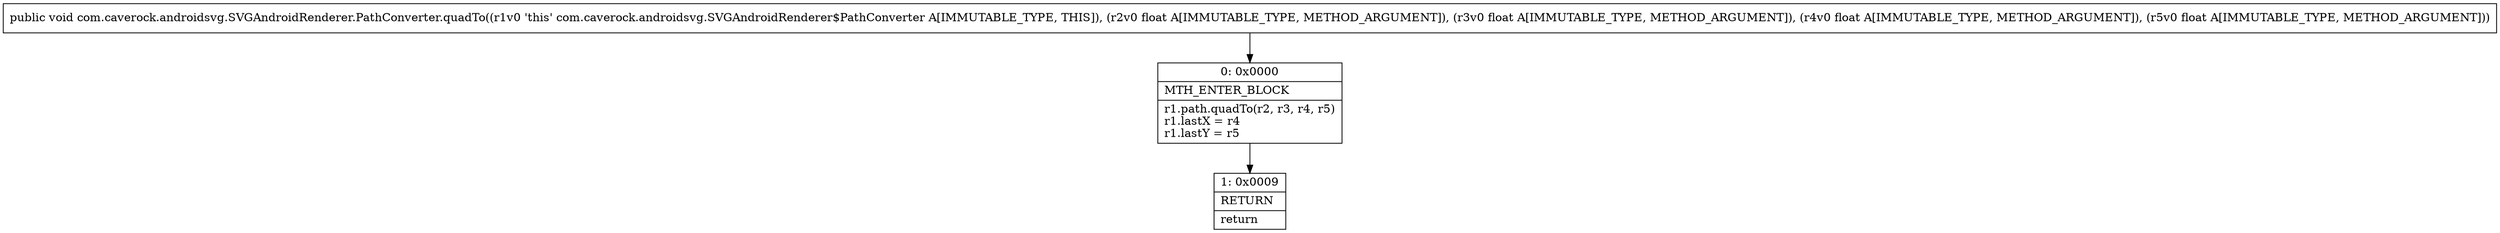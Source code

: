 digraph "CFG forcom.caverock.androidsvg.SVGAndroidRenderer.PathConverter.quadTo(FFFF)V" {
Node_0 [shape=record,label="{0\:\ 0x0000|MTH_ENTER_BLOCK\l|r1.path.quadTo(r2, r3, r4, r5)\lr1.lastX = r4\lr1.lastY = r5\l}"];
Node_1 [shape=record,label="{1\:\ 0x0009|RETURN\l|return\l}"];
MethodNode[shape=record,label="{public void com.caverock.androidsvg.SVGAndroidRenderer.PathConverter.quadTo((r1v0 'this' com.caverock.androidsvg.SVGAndroidRenderer$PathConverter A[IMMUTABLE_TYPE, THIS]), (r2v0 float A[IMMUTABLE_TYPE, METHOD_ARGUMENT]), (r3v0 float A[IMMUTABLE_TYPE, METHOD_ARGUMENT]), (r4v0 float A[IMMUTABLE_TYPE, METHOD_ARGUMENT]), (r5v0 float A[IMMUTABLE_TYPE, METHOD_ARGUMENT])) }"];
MethodNode -> Node_0;
Node_0 -> Node_1;
}

